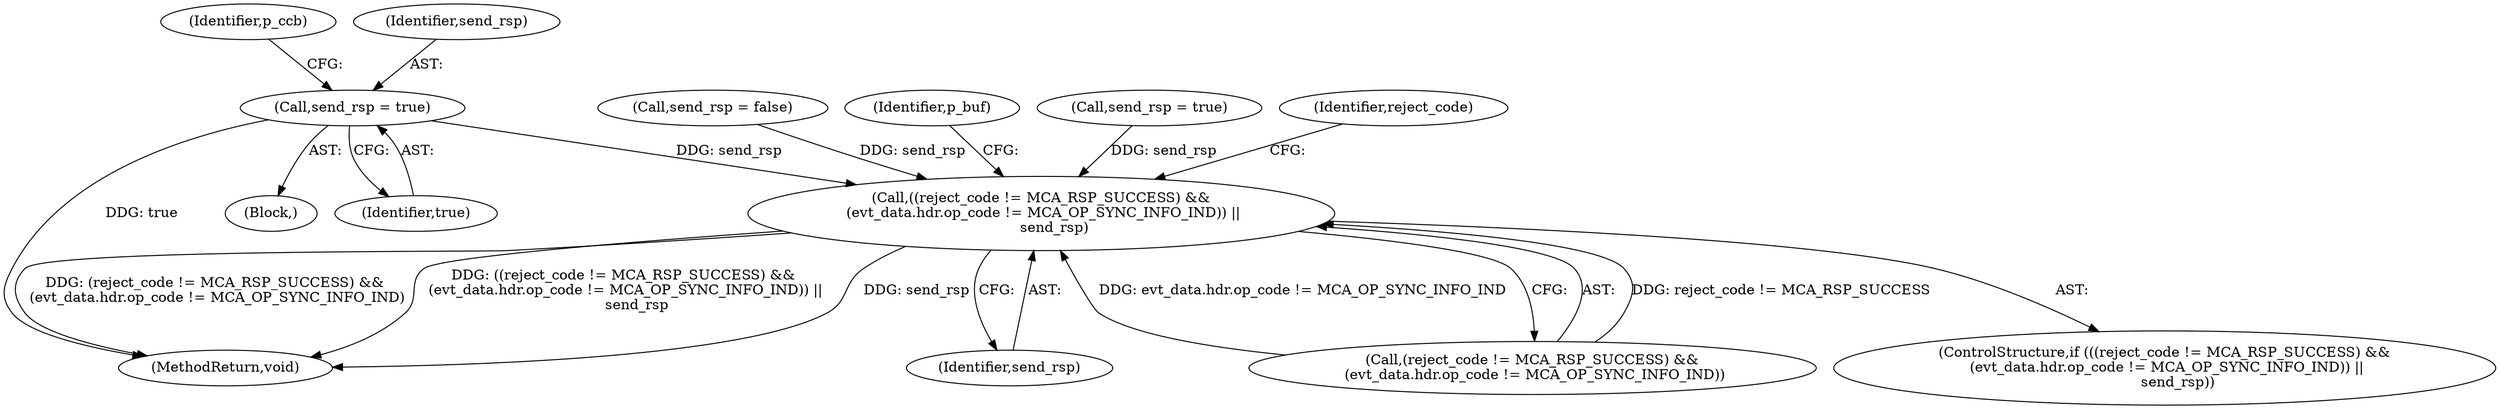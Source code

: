digraph "0_Android_5216e6120160b28d76e9ee4dff9995e772647511@API" {
"1000224" [label="(Call,send_rsp = true)"];
"1000567" [label="(Call,((reject_code != MCA_RSP_SUCCESS) &&\n (evt_data.hdr.op_code != MCA_OP_SYNC_INFO_IND)) ||\n      send_rsp)"];
"1000224" [label="(Call,send_rsp = true)"];
"1000229" [label="(Identifier,p_ccb)"];
"1000226" [label="(Identifier,true)"];
"1000579" [label="(Identifier,send_rsp)"];
"1000225" [label="(Identifier,send_rsp)"];
"1000136" [label="(Call,send_rsp = false)"];
"1000567" [label="(Call,((reject_code != MCA_RSP_SUCCESS) &&\n (evt_data.hdr.op_code != MCA_OP_SYNC_INFO_IND)) ||\n      send_rsp)"];
"1000568" [label="(Call,(reject_code != MCA_RSP_SUCCESS) &&\n (evt_data.hdr.op_code != MCA_OP_SYNC_INFO_IND))"];
"1000583" [label="(Identifier,p_buf)"];
"1000562" [label="(Call,send_rsp = true)"];
"1000693" [label="(Identifier,reject_code)"];
"1000741" [label="(MethodReturn,void)"];
"1000566" [label="(ControlStructure,if (((reject_code != MCA_RSP_SUCCESS) &&\n (evt_data.hdr.op_code != MCA_OP_SYNC_INFO_IND)) ||\n      send_rsp))"];
"1000220" [label="(Block,)"];
"1000224" -> "1000220"  [label="AST: "];
"1000224" -> "1000226"  [label="CFG: "];
"1000225" -> "1000224"  [label="AST: "];
"1000226" -> "1000224"  [label="AST: "];
"1000229" -> "1000224"  [label="CFG: "];
"1000224" -> "1000741"  [label="DDG: true"];
"1000224" -> "1000567"  [label="DDG: send_rsp"];
"1000567" -> "1000566"  [label="AST: "];
"1000567" -> "1000568"  [label="CFG: "];
"1000567" -> "1000579"  [label="CFG: "];
"1000568" -> "1000567"  [label="AST: "];
"1000579" -> "1000567"  [label="AST: "];
"1000583" -> "1000567"  [label="CFG: "];
"1000693" -> "1000567"  [label="CFG: "];
"1000567" -> "1000741"  [label="DDG: send_rsp"];
"1000567" -> "1000741"  [label="DDG: (reject_code != MCA_RSP_SUCCESS) &&\n (evt_data.hdr.op_code != MCA_OP_SYNC_INFO_IND)"];
"1000567" -> "1000741"  [label="DDG: ((reject_code != MCA_RSP_SUCCESS) &&\n (evt_data.hdr.op_code != MCA_OP_SYNC_INFO_IND)) ||\n      send_rsp"];
"1000568" -> "1000567"  [label="DDG: reject_code != MCA_RSP_SUCCESS"];
"1000568" -> "1000567"  [label="DDG: evt_data.hdr.op_code != MCA_OP_SYNC_INFO_IND"];
"1000562" -> "1000567"  [label="DDG: send_rsp"];
"1000136" -> "1000567"  [label="DDG: send_rsp"];
}

